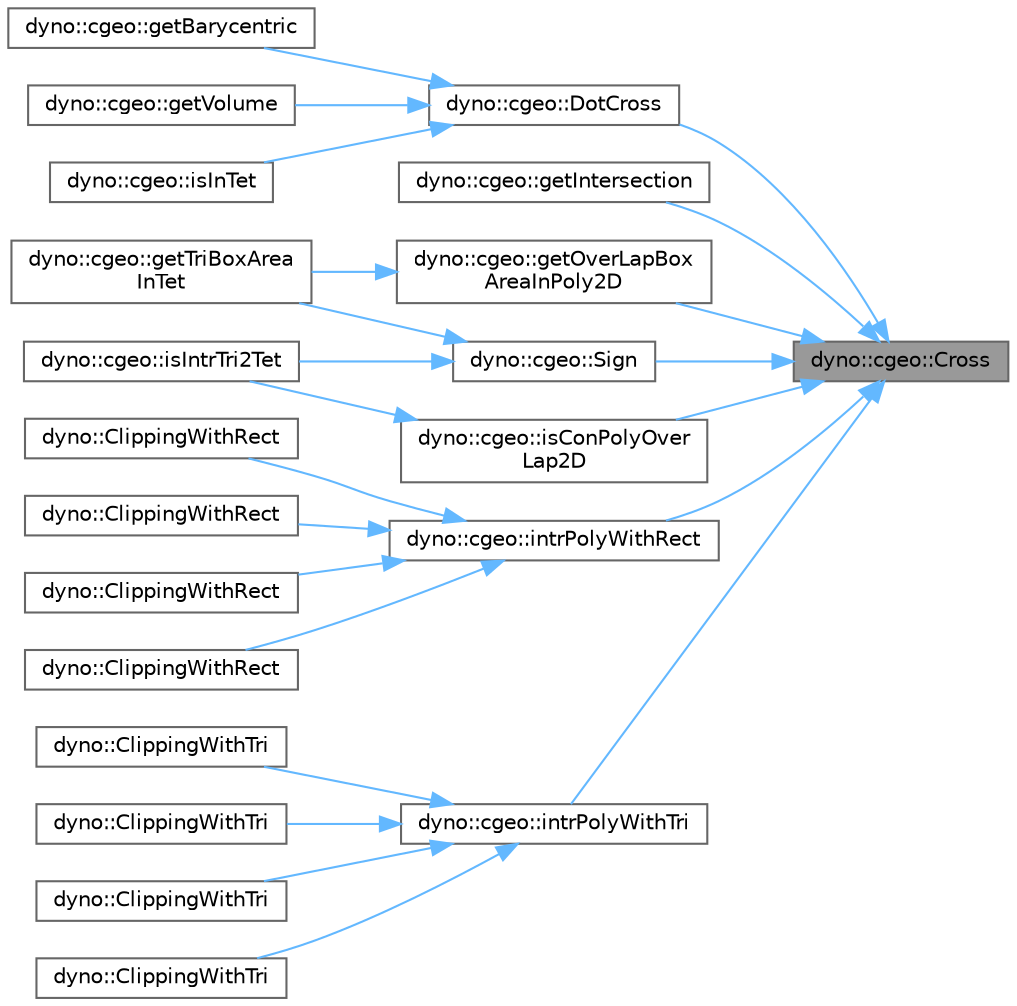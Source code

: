 digraph "dyno::cgeo::Cross"
{
 // LATEX_PDF_SIZE
  bgcolor="transparent";
  edge [fontname=Helvetica,fontsize=10,labelfontname=Helvetica,labelfontsize=10];
  node [fontname=Helvetica,fontsize=10,shape=box,height=0.2,width=0.4];
  rankdir="RL";
  Node1 [id="Node000001",label="dyno::cgeo::Cross",height=0.2,width=0.4,color="gray40", fillcolor="grey60", style="filled", fontcolor="black",tooltip=" "];
  Node1 -> Node2 [id="edge1_Node000001_Node000002",dir="back",color="steelblue1",style="solid",tooltip=" "];
  Node2 [id="Node000002",label="dyno::cgeo::DotCross",height=0.2,width=0.4,color="grey40", fillcolor="white", style="filled",URL="$namespacedyno_1_1cgeo.html#a4629743c64bb6c8466d133caa687b8fb",tooltip=" "];
  Node2 -> Node3 [id="edge2_Node000002_Node000003",dir="back",color="steelblue1",style="solid",tooltip=" "];
  Node3 [id="Node000003",label="dyno::cgeo::getBarycentric",height=0.2,width=0.4,color="grey40", fillcolor="white", style="filled",URL="$namespacedyno_1_1cgeo.html#af46bba79ae69399e9f6906de1f8be633",tooltip=" "];
  Node2 -> Node4 [id="edge3_Node000002_Node000004",dir="back",color="steelblue1",style="solid",tooltip=" "];
  Node4 [id="Node000004",label="dyno::cgeo::getVolume",height=0.2,width=0.4,color="grey40", fillcolor="white", style="filled",URL="$namespacedyno_1_1cgeo.html#af3e14dddca32e264c9483f1f8575f985",tooltip=" "];
  Node2 -> Node5 [id="edge4_Node000002_Node000005",dir="back",color="steelblue1",style="solid",tooltip=" "];
  Node5 [id="Node000005",label="dyno::cgeo::isInTet",height=0.2,width=0.4,color="grey40", fillcolor="white", style="filled",URL="$namespacedyno_1_1cgeo.html#a7ecb79c49eebf2a25b0e89c96c7c572c",tooltip=" "];
  Node1 -> Node6 [id="edge5_Node000001_Node000006",dir="back",color="steelblue1",style="solid",tooltip=" "];
  Node6 [id="Node000006",label="dyno::cgeo::getIntersection",height=0.2,width=0.4,color="grey40", fillcolor="white", style="filled",URL="$namespacedyno_1_1cgeo.html#a94053632f8a10bb477e7331f083e34d7",tooltip=" "];
  Node1 -> Node7 [id="edge6_Node000001_Node000007",dir="back",color="steelblue1",style="solid",tooltip=" "];
  Node7 [id="Node000007",label="dyno::cgeo::getOverLapBox\lAreaInPoly2D",height=0.2,width=0.4,color="grey40", fillcolor="white", style="filled",URL="$namespacedyno_1_1cgeo.html#aaa2ecd111bb17cb2f45f4b11e18042a8",tooltip=" "];
  Node7 -> Node8 [id="edge7_Node000007_Node000008",dir="back",color="steelblue1",style="solid",tooltip=" "];
  Node8 [id="Node000008",label="dyno::cgeo::getTriBoxArea\lInTet",height=0.2,width=0.4,color="grey40", fillcolor="white", style="filled",URL="$namespacedyno_1_1cgeo.html#a7e52103cd81232ee50dc308ce6d2e08a",tooltip=" "];
  Node1 -> Node9 [id="edge8_Node000001_Node000009",dir="back",color="steelblue1",style="solid",tooltip=" "];
  Node9 [id="Node000009",label="dyno::cgeo::intrPolyWithRect",height=0.2,width=0.4,color="grey40", fillcolor="white", style="filled",URL="$namespacedyno_1_1cgeo.html#a471b24f75af856e966f04088c633cdca",tooltip=" "];
  Node9 -> Node10 [id="edge9_Node000009_Node000010",dir="back",color="steelblue1",style="solid",tooltip=" "];
  Node10 [id="Node000010",label="dyno::ClippingWithRect",height=0.2,width=0.4,color="grey40", fillcolor="white", style="filled",URL="$namespacedyno.html#a44c2ef8583f1bd089e71d04248b37e00",tooltip=" "];
  Node9 -> Node11 [id="edge10_Node000009_Node000011",dir="back",color="steelblue1",style="solid",tooltip=" "];
  Node11 [id="Node000011",label="dyno::ClippingWithRect",height=0.2,width=0.4,color="grey40", fillcolor="white", style="filled",URL="$namespacedyno.html#a364ae506cdb856c6c90d6d0b669c504e",tooltip=" "];
  Node9 -> Node12 [id="edge11_Node000009_Node000012",dir="back",color="steelblue1",style="solid",tooltip=" "];
  Node12 [id="Node000012",label="dyno::ClippingWithRect",height=0.2,width=0.4,color="grey40", fillcolor="white", style="filled",URL="$namespacedyno.html#af4b8a31e2e49f7503985ef72487132ca",tooltip=" "];
  Node9 -> Node13 [id="edge12_Node000009_Node000013",dir="back",color="steelblue1",style="solid",tooltip=" "];
  Node13 [id="Node000013",label="dyno::ClippingWithRect",height=0.2,width=0.4,color="grey40", fillcolor="white", style="filled",URL="$namespacedyno.html#a203dad1ccd26efb2f3c1df0bd74a724a",tooltip=" "];
  Node1 -> Node14 [id="edge13_Node000001_Node000014",dir="back",color="steelblue1",style="solid",tooltip=" "];
  Node14 [id="Node000014",label="dyno::cgeo::intrPolyWithTri",height=0.2,width=0.4,color="grey40", fillcolor="white", style="filled",URL="$namespacedyno_1_1cgeo.html#a861a855d52e761e6d50b3f7179ed9849",tooltip=" "];
  Node14 -> Node15 [id="edge14_Node000014_Node000015",dir="back",color="steelblue1",style="solid",tooltip=" "];
  Node15 [id="Node000015",label="dyno::ClippingWithTri",height=0.2,width=0.4,color="grey40", fillcolor="white", style="filled",URL="$namespacedyno.html#a017862fe5e9c12ccd6f3128ef31b419c",tooltip=" "];
  Node14 -> Node16 [id="edge15_Node000014_Node000016",dir="back",color="steelblue1",style="solid",tooltip=" "];
  Node16 [id="Node000016",label="dyno::ClippingWithTri",height=0.2,width=0.4,color="grey40", fillcolor="white", style="filled",URL="$namespacedyno.html#a8ca13d64802453d7825cf3c8c8ba3eaf",tooltip=" "];
  Node14 -> Node17 [id="edge16_Node000014_Node000017",dir="back",color="steelblue1",style="solid",tooltip=" "];
  Node17 [id="Node000017",label="dyno::ClippingWithTri",height=0.2,width=0.4,color="grey40", fillcolor="white", style="filled",URL="$namespacedyno.html#a11608a0d381824e8399f64f9234ea411",tooltip=" "];
  Node14 -> Node18 [id="edge17_Node000014_Node000018",dir="back",color="steelblue1",style="solid",tooltip=" "];
  Node18 [id="Node000018",label="dyno::ClippingWithTri",height=0.2,width=0.4,color="grey40", fillcolor="white", style="filled",URL="$namespacedyno.html#a9112fcb79ee4deb6785944d178b52c15",tooltip=" "];
  Node1 -> Node19 [id="edge18_Node000001_Node000019",dir="back",color="steelblue1",style="solid",tooltip=" "];
  Node19 [id="Node000019",label="dyno::cgeo::isConPolyOver\lLap2D",height=0.2,width=0.4,color="grey40", fillcolor="white", style="filled",URL="$namespacedyno_1_1cgeo.html#a44d2d25f1e238bbc779d4c404fb312e6",tooltip=" "];
  Node19 -> Node20 [id="edge19_Node000019_Node000020",dir="back",color="steelblue1",style="solid",tooltip=" "];
  Node20 [id="Node000020",label="dyno::cgeo::isIntrTri2Tet",height=0.2,width=0.4,color="grey40", fillcolor="white", style="filled",URL="$namespacedyno_1_1cgeo.html#a8220e7a22e2e8bb5baaa0ed9a13dc994",tooltip=" "];
  Node1 -> Node21 [id="edge20_Node000001_Node000021",dir="back",color="steelblue1",style="solid",tooltip=" "];
  Node21 [id="Node000021",label="dyno::cgeo::Sign",height=0.2,width=0.4,color="grey40", fillcolor="white", style="filled",URL="$namespacedyno_1_1cgeo.html#aca6f621f2457d546bee7e7d3c2db3548",tooltip=" "];
  Node21 -> Node8 [id="edge21_Node000021_Node000008",dir="back",color="steelblue1",style="solid",tooltip=" "];
  Node21 -> Node20 [id="edge22_Node000021_Node000020",dir="back",color="steelblue1",style="solid",tooltip=" "];
}
